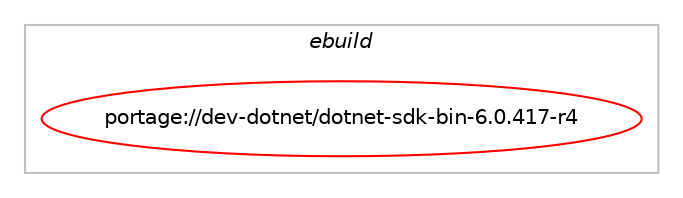digraph prolog {

# *************
# Graph options
# *************

newrank=true;
concentrate=true;
compound=true;
graph [rankdir=LR,fontname=Helvetica,fontsize=10,ranksep=1.5];#, ranksep=2.5, nodesep=0.2];
edge  [arrowhead=vee];
node  [fontname=Helvetica,fontsize=10];

# **********
# The ebuild
# **********

subgraph cluster_leftcol {
color=gray;
label=<<i>ebuild</i>>;
id [label="portage://dev-dotnet/dotnet-sdk-bin-6.0.417-r4", color=red, width=4, href="../dev-dotnet/dotnet-sdk-bin-6.0.417-r4.svg"];
}

# ****************
# The dependencies
# ****************

subgraph cluster_midcol {
color=gray;
label=<<i>dependencies</i>>;
subgraph cluster_compile {
fillcolor="#eeeeee";
style=filled;
label=<<i>compile</i>>;
}
subgraph cluster_compileandrun {
fillcolor="#eeeeee";
style=filled;
label=<<i>compile and run</i>>;
}
subgraph cluster_run {
fillcolor="#eeeeee";
style=filled;
label=<<i>run</i>>;
# *** BEGIN UNKNOWN DEPENDENCY TYPE (TODO) ***
# id -> equal(package_dependency(portage://dev-dotnet/dotnet-sdk-bin-6.0.417-r4,run,no,app-crypt,mit-krb5,none,[,,],[slot(0),subslot(0)],[]))
# *** END UNKNOWN DEPENDENCY TYPE (TODO) ***

# *** BEGIN UNKNOWN DEPENDENCY TYPE (TODO) ***
# id -> equal(package_dependency(portage://dev-dotnet/dotnet-sdk-bin-6.0.417-r4,run,no,dev-libs,icu,none,[,,],[],[]))
# *** END UNKNOWN DEPENDENCY TYPE (TODO) ***

# *** BEGIN UNKNOWN DEPENDENCY TYPE (TODO) ***
# id -> equal(package_dependency(portage://dev-dotnet/dotnet-sdk-bin-6.0.417-r4,run,no,dev-util,lttng-ust,none,[,,],[slot(0),subslot(2.12)],[]))
# *** END UNKNOWN DEPENDENCY TYPE (TODO) ***

# *** BEGIN UNKNOWN DEPENDENCY TYPE (TODO) ***
# id -> equal(package_dependency(portage://dev-dotnet/dotnet-sdk-bin-6.0.417-r4,run,no,sys-libs,zlib,none,[,,],[slot(0),subslot(1)],[]))
# *** END UNKNOWN DEPENDENCY TYPE (TODO) ***

}
}

# **************
# The candidates
# **************

subgraph cluster_choices {
rank=same;
color=gray;
label=<<i>candidates</i>>;

}

}
